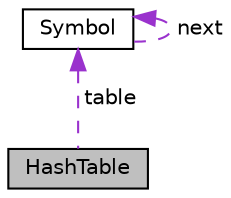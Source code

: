 digraph "HashTable"
{
 // LATEX_PDF_SIZE
  edge [fontname="Helvetica",fontsize="10",labelfontname="Helvetica",labelfontsize="10"];
  node [fontname="Helvetica",fontsize="10",shape=record];
  Node1 [label="HashTable",height=0.2,width=0.4,color="black", fillcolor="grey75", style="filled", fontcolor="black",tooltip=" "];
  Node2 -> Node1 [dir="back",color="darkorchid3",fontsize="10",style="dashed",label=" table" ];
  Node2 [label="Symbol",height=0.2,width=0.4,color="black", fillcolor="white", style="filled",URL="$structSymbol.html",tooltip=" "];
  Node2 -> Node2 [dir="back",color="darkorchid3",fontsize="10",style="dashed",label=" next" ];
}
